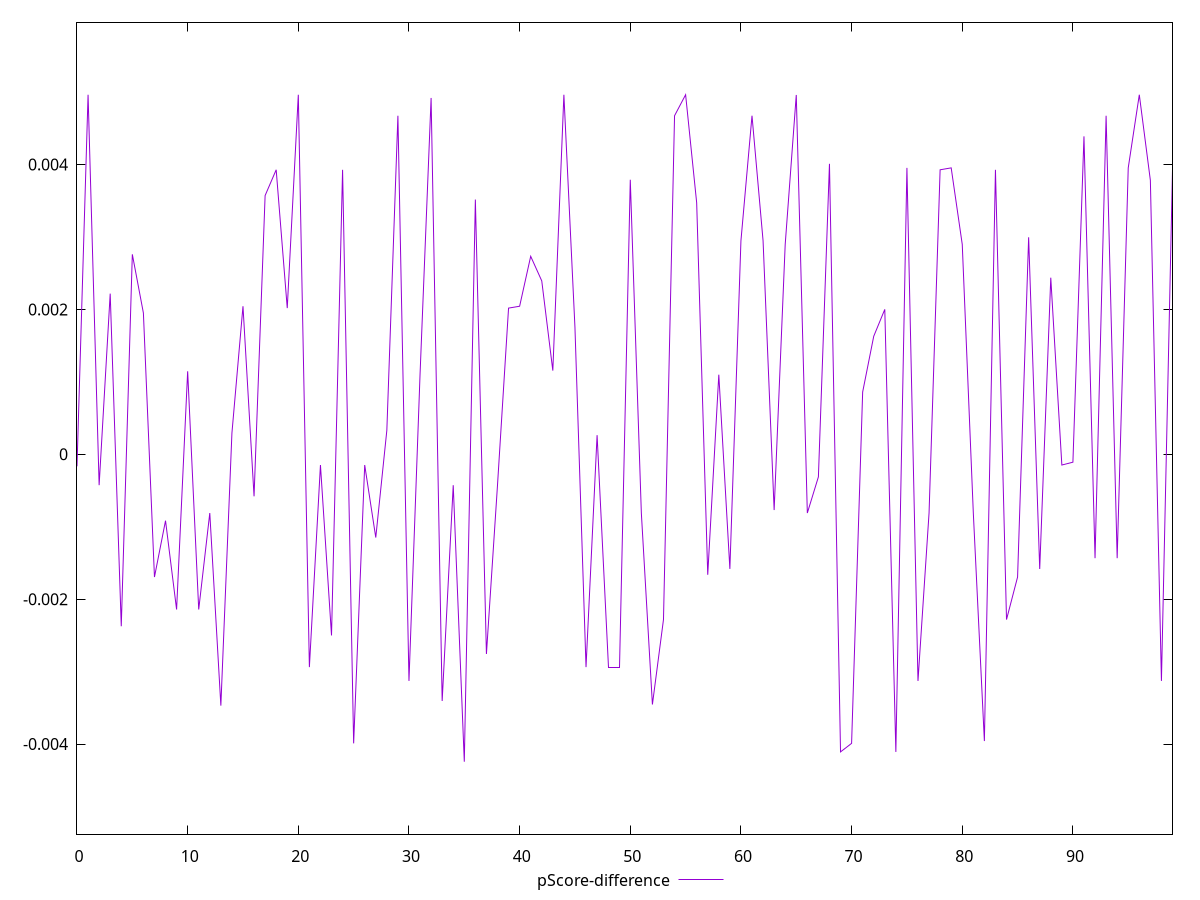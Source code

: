 reset

$pScoreDifference <<EOF
0 -0.00016488261152622363
1 0.004964372903314168
2 -0.00042579873698979365
3 0.0022186654665254726
4 -0.00237308513429561
5 0.002761261965375836
6 0.001950938239072681
7 -0.0016936754008398114
8 -0.0009155790329967543
9 -0.0021417695593083375
10 0.0011463974916711694
11 -0.0021417695593083375
12 -0.0008101094640929618
13 -0.0034690826428646765
14 0.00029333330103137323
15 0.0020446319483952147
16 -0.0005796812316780642
17 0.003572626486091565
18 0.0039282143479246745
19 0.002018869051914729
20 0.004964372903314168
21 -0.002937405282937372
22 -0.00014743728446908744
23 -0.002499837924726911
24 0.0039282143479246745
25 -0.003989691079640506
26 -0.00014743728446720006
27 -0.001148187833360348
28 0.0003311376708872438
29 0.004674535171634464
30 -0.0031282301288395598
31 0.001099910066081733
32 0.0049200226689630755
33 -0.003404411035415167
34 -0.00042579873698979365
35 -0.004242826013934747
36 0.0035177117960464993
37 -0.0027559094095024467
38 -0.00042579873698979365
39 0.002018869051914729
40 0.0020446319483952147
41 0.0027339939582614325
42 0.0023945619425592007
43 0.0011561336079778245
44 0.004964372903314168
45 0.0017528419262121259
46 -0.002937405282937372
47 0.00026500008753696513
48 -0.002937405282937372
49 -0.002937405282937372
50 0.003791164487235432
51 -0.0008101094640929618
52 -0.0034532384941602656
53 -0.0022808946498789062
54 0.004674535171634464
55 0.004964372903314168
56 0.0034720358297194165
57 -0.001662577967905074
58 0.001099910066081733
59 -0.0015818338144499566
60 0.002947998711322536
61 0.004674535171634464
62 0.002947998711322536
63 -0.0007691978920527087
64 0.0028976866595676887
65 0.004961523264109785
66 -0.0008101094640929618
67 -0.00031119374908286646
68 0.004011069769594144
69 -0.004107616981910089
70 -0.003989691079640506
71 0.0008605299795423349
72 0.001629992621687365
73 0.002001318956943915
74 -0.004107616981910089
75 0.003954641839514994
76 -0.0031282301288395598
77 -0.0008101094640929618
78 0.0039282143479246745
79 0.003954641839514994
80 0.002898307343970008
81 -0.0008101094640929618
82 -0.003957584139981707
83 0.0039282143479246745
84 -0.0022808946498789062
85 -0.0016936754008398114
86 0.0029961937744984457
87 -0.0015828712479456775
88 0.0024383929002616267
89 -0.00014743728446908744
90 -0.00010826371061213591
91 0.004389912683275418
92 -0.001433374679666477
93 0.004674535171634464
94 -0.001433374679666477
95 0.003954641839514994
96 0.004964372903314168
97 0.0037828940445737147
98 -0.0031282301288395598
99 0.0039282143479246745
EOF

set key outside below
set xrange [0:99]
set yrange [-0.005242826013934747:0.005964372903314168]
set trange [-0.005242826013934747:0.005964372903314168]
set terminal svg size 640, 500 enhanced background rgb 'white'
set output "report_00025_2021-02-22T21:38:55.199Z/max-potential-fid/samples/pages+cached/pScore-difference/values.svg"

plot $pScoreDifference title "pScore-difference" with line

reset
